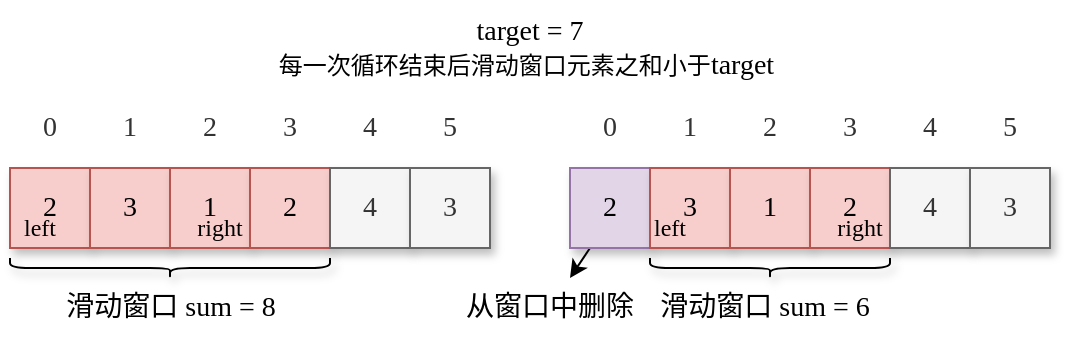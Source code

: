 <mxfile version="16.4.5" type="github">
  <diagram id="6XFHllaRMJBhjvJvY5v_" name="第 1 页">
    <mxGraphModel dx="1886" dy="810" grid="1" gridSize="10" guides="1" tooltips="1" connect="1" arrows="1" fold="1" page="1" pageScale="1" pageWidth="827" pageHeight="1169" background="#ffffff" math="0" shadow="0">
      <root>
        <mxCell id="0" />
        <mxCell id="1" parent="0" />
        <mxCell id="nlHi8LGhu16F8C7iEBEb-1" value="&lt;font face=&quot;Comic Sans MS&quot; style=&quot;font-size: 14px&quot;&gt;0&lt;/font&gt;" style="rounded=0;whiteSpace=wrap;html=1;shadow=1;fillColor=#f5f5f5;fontColor=#333333;strokeColor=#666666;glass=0;opacity=0;" vertex="1" parent="1">
          <mxGeometry x="240" y="120" width="40" height="40" as="geometry" />
        </mxCell>
        <mxCell id="nlHi8LGhu16F8C7iEBEb-2" value="&lt;font face=&quot;Comic Sans MS&quot; style=&quot;font-size: 14px&quot;&gt;1&lt;/font&gt;" style="rounded=0;whiteSpace=wrap;html=1;shadow=1;fillColor=#f5f5f5;fontColor=#333333;strokeColor=#666666;glass=0;opacity=0;" vertex="1" parent="1">
          <mxGeometry x="280" y="120" width="40" height="40" as="geometry" />
        </mxCell>
        <mxCell id="nlHi8LGhu16F8C7iEBEb-3" value="&lt;font face=&quot;Comic Sans MS&quot; style=&quot;font-size: 14px&quot;&gt;2&lt;/font&gt;" style="rounded=0;whiteSpace=wrap;html=1;shadow=1;fillColor=#f5f5f5;fontColor=#333333;strokeColor=#666666;glass=0;opacity=0;" vertex="1" parent="1">
          <mxGeometry x="320" y="120" width="40" height="40" as="geometry" />
        </mxCell>
        <mxCell id="nlHi8LGhu16F8C7iEBEb-4" value="&lt;font face=&quot;Comic Sans MS&quot;&gt;&lt;span style=&quot;font-size: 14px&quot;&gt;3&lt;/span&gt;&lt;/font&gt;" style="rounded=0;whiteSpace=wrap;html=1;shadow=1;fillColor=#f5f5f5;fontColor=#333333;strokeColor=#666666;glass=0;opacity=0;" vertex="1" parent="1">
          <mxGeometry x="360" y="120" width="40" height="40" as="geometry" />
        </mxCell>
        <mxCell id="nlHi8LGhu16F8C7iEBEb-5" value="&lt;font face=&quot;Comic Sans MS&quot; style=&quot;font-size: 14px&quot;&gt;2&lt;/font&gt;" style="rounded=0;whiteSpace=wrap;html=1;shadow=1;fillColor=#f8cecc;strokeColor=#b85450;glass=0;" vertex="1" parent="1">
          <mxGeometry x="240" y="160" width="40" height="40" as="geometry" />
        </mxCell>
        <mxCell id="nlHi8LGhu16F8C7iEBEb-6" value="&lt;font face=&quot;Comic Sans MS&quot; style=&quot;font-size: 14px&quot;&gt;3&lt;/font&gt;" style="rounded=0;whiteSpace=wrap;html=1;shadow=1;fillColor=#f8cecc;strokeColor=#b85450;glass=0;" vertex="1" parent="1">
          <mxGeometry x="280" y="160" width="40" height="40" as="geometry" />
        </mxCell>
        <mxCell id="nlHi8LGhu16F8C7iEBEb-7" value="&lt;font face=&quot;Comic Sans MS&quot; style=&quot;font-size: 14px&quot;&gt;1&lt;/font&gt;" style="rounded=0;whiteSpace=wrap;html=1;shadow=1;fillColor=#f8cecc;strokeColor=#b85450;glass=0;" vertex="1" parent="1">
          <mxGeometry x="320" y="160" width="40" height="40" as="geometry" />
        </mxCell>
        <mxCell id="nlHi8LGhu16F8C7iEBEb-8" value="&lt;font face=&quot;Comic Sans MS&quot; style=&quot;font-size: 14px&quot;&gt;2&lt;/font&gt;" style="rounded=0;whiteSpace=wrap;html=1;shadow=1;fillColor=#f8cecc;strokeColor=#b85450;glass=0;" vertex="1" parent="1">
          <mxGeometry x="360" y="160" width="40" height="40" as="geometry" />
        </mxCell>
        <mxCell id="nlHi8LGhu16F8C7iEBEb-10" value="" style="shape=curlyBracket;whiteSpace=wrap;html=1;rounded=1;flipH=1;shadow=1;glass=0;fontFamily=Comic Sans MS;fontSize=14;rotation=90;" vertex="1" parent="1">
          <mxGeometry x="315" y="130" width="10" height="160" as="geometry" />
        </mxCell>
        <mxCell id="nlHi8LGhu16F8C7iEBEb-17" value="&lt;font style=&quot;font-size: 12px&quot;&gt;&lt;span style=&quot;font-size: 14px&quot;&gt;target = 7&lt;/span&gt;&lt;br&gt;每一次循环结束后滑动窗口元素之和小于&lt;/font&gt;target&amp;nbsp;" style="text;html=1;strokeColor=none;fillColor=none;align=center;verticalAlign=middle;whiteSpace=wrap;rounded=0;shadow=1;glass=0;fontFamily=Comic Sans MS;fontSize=14;" vertex="1" parent="1">
          <mxGeometry x="350" y="80" width="300" height="40" as="geometry" />
        </mxCell>
        <mxCell id="nlHi8LGhu16F8C7iEBEb-18" value="滑动窗口 sum = 8" style="text;html=1;strokeColor=none;fillColor=none;align=center;verticalAlign=middle;whiteSpace=wrap;rounded=0;shadow=1;glass=0;fontFamily=Comic Sans MS;fontSize=14;" vertex="1" parent="1">
          <mxGeometry x="257.5" y="220" width="125" height="20" as="geometry" />
        </mxCell>
        <mxCell id="nlHi8LGhu16F8C7iEBEb-20" value="从窗口中删除" style="text;html=1;strokeColor=none;fillColor=none;align=center;verticalAlign=middle;whiteSpace=wrap;rounded=0;shadow=1;glass=0;fontFamily=Comic Sans MS;fontSize=14;" vertex="1" parent="1">
          <mxGeometry x="465" y="215" width="90" height="30" as="geometry" />
        </mxCell>
        <mxCell id="nlHi8LGhu16F8C7iEBEb-21" value="&lt;font style=&quot;font-size: 12px&quot;&gt;right&lt;/font&gt;" style="text;html=1;strokeColor=none;fillColor=none;align=center;verticalAlign=middle;whiteSpace=wrap;rounded=0;shadow=1;glass=0;fontFamily=Comic Sans MS;fontSize=12;" vertex="1" parent="1">
          <mxGeometry x="330" y="180" width="30" height="20" as="geometry" />
        </mxCell>
        <mxCell id="nlHi8LGhu16F8C7iEBEb-22" value="&lt;font style=&quot;font-size: 12px&quot;&gt;left&lt;/font&gt;" style="text;html=1;strokeColor=none;fillColor=none;align=center;verticalAlign=middle;whiteSpace=wrap;rounded=0;shadow=1;glass=0;fontFamily=Comic Sans MS;fontSize=12;" vertex="1" parent="1">
          <mxGeometry x="240" y="180" width="30" height="20" as="geometry" />
        </mxCell>
        <mxCell id="nlHi8LGhu16F8C7iEBEb-36" value="&lt;font face=&quot;Comic Sans MS&quot; style=&quot;font-size: 14px&quot;&gt;4&lt;/font&gt;" style="rounded=0;whiteSpace=wrap;html=1;shadow=1;fillColor=#f5f5f5;fontColor=#333333;strokeColor=#666666;glass=0;" vertex="1" parent="1">
          <mxGeometry x="400" y="160" width="40" height="40" as="geometry" />
        </mxCell>
        <mxCell id="nlHi8LGhu16F8C7iEBEb-37" value="&lt;font face=&quot;Comic Sans MS&quot; style=&quot;font-size: 14px&quot;&gt;3&lt;/font&gt;" style="rounded=0;whiteSpace=wrap;html=1;shadow=1;fillColor=#f5f5f5;strokeColor=#666666;glass=0;fontColor=#333333;" vertex="1" parent="1">
          <mxGeometry x="440" y="160" width="40" height="40" as="geometry" />
        </mxCell>
        <mxCell id="nlHi8LGhu16F8C7iEBEb-38" value="&lt;font face=&quot;Comic Sans MS&quot;&gt;&lt;span style=&quot;font-size: 14px&quot;&gt;4&lt;/span&gt;&lt;/font&gt;" style="rounded=0;whiteSpace=wrap;html=1;shadow=1;fillColor=#f5f5f5;fontColor=#333333;strokeColor=#666666;glass=0;opacity=0;" vertex="1" parent="1">
          <mxGeometry x="400" y="120" width="40" height="40" as="geometry" />
        </mxCell>
        <mxCell id="nlHi8LGhu16F8C7iEBEb-39" value="&lt;font face=&quot;Comic Sans MS&quot;&gt;&lt;span style=&quot;font-size: 14px&quot;&gt;5&lt;/span&gt;&lt;/font&gt;" style="rounded=0;whiteSpace=wrap;html=1;shadow=1;fillColor=#f5f5f5;fontColor=#333333;strokeColor=#666666;glass=0;opacity=0;" vertex="1" parent="1">
          <mxGeometry x="440" y="120" width="40" height="40" as="geometry" />
        </mxCell>
        <mxCell id="nlHi8LGhu16F8C7iEBEb-40" value="&lt;font face=&quot;Comic Sans MS&quot; style=&quot;font-size: 14px&quot;&gt;0&lt;/font&gt;" style="rounded=0;whiteSpace=wrap;html=1;shadow=1;fillColor=#f5f5f5;fontColor=#333333;strokeColor=#666666;glass=0;opacity=0;" vertex="1" parent="1">
          <mxGeometry x="520" y="120" width="40" height="40" as="geometry" />
        </mxCell>
        <mxCell id="nlHi8LGhu16F8C7iEBEb-41" value="&lt;font face=&quot;Comic Sans MS&quot; style=&quot;font-size: 14px&quot;&gt;1&lt;/font&gt;" style="rounded=0;whiteSpace=wrap;html=1;shadow=1;fillColor=#f5f5f5;fontColor=#333333;strokeColor=#666666;glass=0;opacity=0;" vertex="1" parent="1">
          <mxGeometry x="560" y="120" width="40" height="40" as="geometry" />
        </mxCell>
        <mxCell id="nlHi8LGhu16F8C7iEBEb-42" value="&lt;font face=&quot;Comic Sans MS&quot; style=&quot;font-size: 14px&quot;&gt;2&lt;/font&gt;" style="rounded=0;whiteSpace=wrap;html=1;shadow=1;fillColor=#f5f5f5;fontColor=#333333;strokeColor=#666666;glass=0;opacity=0;" vertex="1" parent="1">
          <mxGeometry x="600" y="120" width="40" height="40" as="geometry" />
        </mxCell>
        <mxCell id="nlHi8LGhu16F8C7iEBEb-43" value="&lt;font face=&quot;Comic Sans MS&quot;&gt;&lt;span style=&quot;font-size: 14px&quot;&gt;3&lt;/span&gt;&lt;/font&gt;" style="rounded=0;whiteSpace=wrap;html=1;shadow=1;fillColor=#f5f5f5;fontColor=#333333;strokeColor=#666666;glass=0;opacity=0;" vertex="1" parent="1">
          <mxGeometry x="640" y="120" width="40" height="40" as="geometry" />
        </mxCell>
        <mxCell id="nlHi8LGhu16F8C7iEBEb-56" style="rounded=0;orthogonalLoop=1;jettySize=auto;html=1;exitX=0.25;exitY=1;exitDx=0;exitDy=0;" edge="1" parent="1" source="nlHi8LGhu16F8C7iEBEb-44" target="nlHi8LGhu16F8C7iEBEb-20">
          <mxGeometry relative="1" as="geometry" />
        </mxCell>
        <mxCell id="nlHi8LGhu16F8C7iEBEb-44" value="&lt;font face=&quot;Comic Sans MS&quot; style=&quot;font-size: 14px&quot;&gt;2&lt;/font&gt;" style="rounded=0;whiteSpace=wrap;html=1;shadow=1;fillColor=#e1d5e7;strokeColor=#9673a6;glass=0;" vertex="1" parent="1">
          <mxGeometry x="520" y="160" width="40" height="40" as="geometry" />
        </mxCell>
        <mxCell id="nlHi8LGhu16F8C7iEBEb-45" value="&lt;font face=&quot;Comic Sans MS&quot; style=&quot;font-size: 14px&quot;&gt;3&lt;/font&gt;" style="rounded=0;whiteSpace=wrap;html=1;shadow=1;fillColor=#f8cecc;strokeColor=#b85450;glass=0;" vertex="1" parent="1">
          <mxGeometry x="560" y="160" width="40" height="40" as="geometry" />
        </mxCell>
        <mxCell id="nlHi8LGhu16F8C7iEBEb-46" value="&lt;font face=&quot;Comic Sans MS&quot; style=&quot;font-size: 14px&quot;&gt;1&lt;/font&gt;" style="rounded=0;whiteSpace=wrap;html=1;shadow=1;fillColor=#f8cecc;strokeColor=#b85450;glass=0;" vertex="1" parent="1">
          <mxGeometry x="600" y="160" width="40" height="40" as="geometry" />
        </mxCell>
        <mxCell id="nlHi8LGhu16F8C7iEBEb-47" value="&lt;font face=&quot;Comic Sans MS&quot; style=&quot;font-size: 14px&quot;&gt;2&lt;/font&gt;" style="rounded=0;whiteSpace=wrap;html=1;shadow=1;fillColor=#f8cecc;strokeColor=#b85450;glass=0;" vertex="1" parent="1">
          <mxGeometry x="640" y="160" width="40" height="40" as="geometry" />
        </mxCell>
        <mxCell id="nlHi8LGhu16F8C7iEBEb-48" value="" style="shape=curlyBracket;whiteSpace=wrap;html=1;rounded=1;flipH=1;shadow=1;glass=0;fontFamily=Comic Sans MS;fontSize=14;rotation=90;" vertex="1" parent="1">
          <mxGeometry x="615" y="150" width="10" height="120" as="geometry" />
        </mxCell>
        <mxCell id="nlHi8LGhu16F8C7iEBEb-49" value="滑动窗口 sum = 6" style="text;html=1;strokeColor=none;fillColor=none;align=center;verticalAlign=middle;whiteSpace=wrap;rounded=0;shadow=1;glass=0;fontFamily=Comic Sans MS;fontSize=14;" vertex="1" parent="1">
          <mxGeometry x="555" y="220" width="125" height="20" as="geometry" />
        </mxCell>
        <mxCell id="nlHi8LGhu16F8C7iEBEb-50" value="&lt;font style=&quot;font-size: 12px&quot;&gt;right&lt;/font&gt;" style="text;html=1;strokeColor=none;fillColor=none;align=center;verticalAlign=middle;whiteSpace=wrap;rounded=0;shadow=1;glass=0;fontFamily=Comic Sans MS;fontSize=12;" vertex="1" parent="1">
          <mxGeometry x="650" y="180" width="30" height="20" as="geometry" />
        </mxCell>
        <mxCell id="nlHi8LGhu16F8C7iEBEb-51" value="&lt;font style=&quot;font-size: 12px&quot;&gt;left&lt;/font&gt;" style="text;html=1;strokeColor=none;fillColor=none;align=center;verticalAlign=middle;whiteSpace=wrap;rounded=0;shadow=1;glass=0;fontFamily=Comic Sans MS;fontSize=12;" vertex="1" parent="1">
          <mxGeometry x="555" y="180" width="30" height="20" as="geometry" />
        </mxCell>
        <mxCell id="nlHi8LGhu16F8C7iEBEb-52" value="&lt;font face=&quot;Comic Sans MS&quot; style=&quot;font-size: 14px&quot;&gt;4&lt;/font&gt;" style="rounded=0;whiteSpace=wrap;html=1;shadow=1;fillColor=#f5f5f5;fontColor=#333333;strokeColor=#666666;glass=0;" vertex="1" parent="1">
          <mxGeometry x="680" y="160" width="40" height="40" as="geometry" />
        </mxCell>
        <mxCell id="nlHi8LGhu16F8C7iEBEb-53" value="&lt;font face=&quot;Comic Sans MS&quot; style=&quot;font-size: 14px&quot;&gt;3&lt;/font&gt;" style="rounded=0;whiteSpace=wrap;html=1;shadow=1;fillColor=#f5f5f5;strokeColor=#666666;glass=0;fontColor=#333333;" vertex="1" parent="1">
          <mxGeometry x="720" y="160" width="40" height="40" as="geometry" />
        </mxCell>
        <mxCell id="nlHi8LGhu16F8C7iEBEb-54" value="&lt;font face=&quot;Comic Sans MS&quot;&gt;&lt;span style=&quot;font-size: 14px&quot;&gt;4&lt;/span&gt;&lt;/font&gt;" style="rounded=0;whiteSpace=wrap;html=1;shadow=1;fillColor=#f5f5f5;fontColor=#333333;strokeColor=#666666;glass=0;opacity=0;" vertex="1" parent="1">
          <mxGeometry x="680" y="120" width="40" height="40" as="geometry" />
        </mxCell>
        <mxCell id="nlHi8LGhu16F8C7iEBEb-55" value="&lt;font face=&quot;Comic Sans MS&quot;&gt;&lt;span style=&quot;font-size: 14px&quot;&gt;5&lt;/span&gt;&lt;/font&gt;" style="rounded=0;whiteSpace=wrap;html=1;shadow=1;fillColor=#f5f5f5;fontColor=#333333;strokeColor=#666666;glass=0;opacity=0;" vertex="1" parent="1">
          <mxGeometry x="720" y="120" width="40" height="40" as="geometry" />
        </mxCell>
      </root>
    </mxGraphModel>
  </diagram>
</mxfile>

